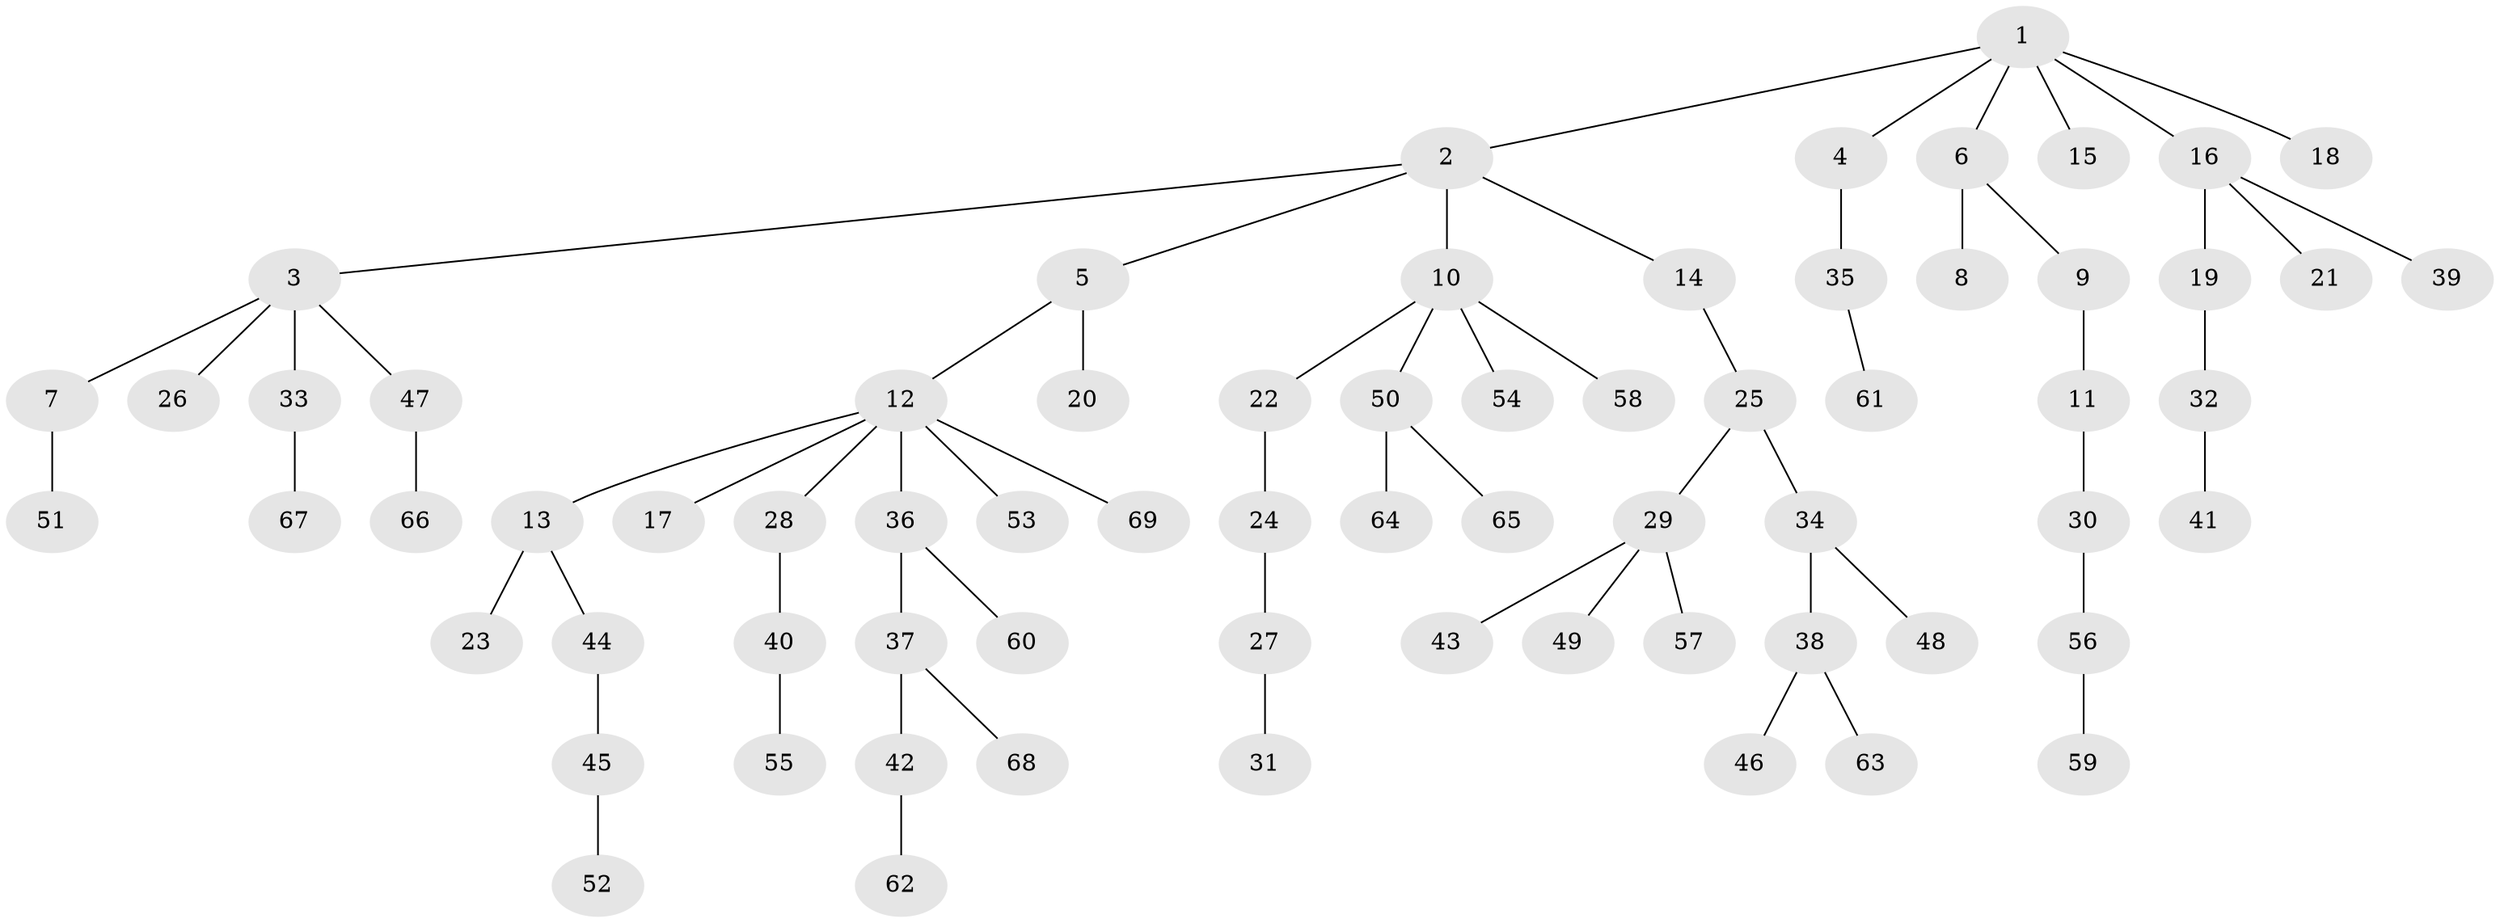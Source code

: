 // Generated by graph-tools (version 1.1) at 2025/37/03/09/25 02:37:06]
// undirected, 69 vertices, 68 edges
graph export_dot {
graph [start="1"]
  node [color=gray90,style=filled];
  1;
  2;
  3;
  4;
  5;
  6;
  7;
  8;
  9;
  10;
  11;
  12;
  13;
  14;
  15;
  16;
  17;
  18;
  19;
  20;
  21;
  22;
  23;
  24;
  25;
  26;
  27;
  28;
  29;
  30;
  31;
  32;
  33;
  34;
  35;
  36;
  37;
  38;
  39;
  40;
  41;
  42;
  43;
  44;
  45;
  46;
  47;
  48;
  49;
  50;
  51;
  52;
  53;
  54;
  55;
  56;
  57;
  58;
  59;
  60;
  61;
  62;
  63;
  64;
  65;
  66;
  67;
  68;
  69;
  1 -- 2;
  1 -- 4;
  1 -- 6;
  1 -- 15;
  1 -- 16;
  1 -- 18;
  2 -- 3;
  2 -- 5;
  2 -- 10;
  2 -- 14;
  3 -- 7;
  3 -- 26;
  3 -- 33;
  3 -- 47;
  4 -- 35;
  5 -- 12;
  5 -- 20;
  6 -- 8;
  6 -- 9;
  7 -- 51;
  9 -- 11;
  10 -- 22;
  10 -- 50;
  10 -- 54;
  10 -- 58;
  11 -- 30;
  12 -- 13;
  12 -- 17;
  12 -- 28;
  12 -- 36;
  12 -- 53;
  12 -- 69;
  13 -- 23;
  13 -- 44;
  14 -- 25;
  16 -- 19;
  16 -- 21;
  16 -- 39;
  19 -- 32;
  22 -- 24;
  24 -- 27;
  25 -- 29;
  25 -- 34;
  27 -- 31;
  28 -- 40;
  29 -- 43;
  29 -- 49;
  29 -- 57;
  30 -- 56;
  32 -- 41;
  33 -- 67;
  34 -- 38;
  34 -- 48;
  35 -- 61;
  36 -- 37;
  36 -- 60;
  37 -- 42;
  37 -- 68;
  38 -- 46;
  38 -- 63;
  40 -- 55;
  42 -- 62;
  44 -- 45;
  45 -- 52;
  47 -- 66;
  50 -- 64;
  50 -- 65;
  56 -- 59;
}
